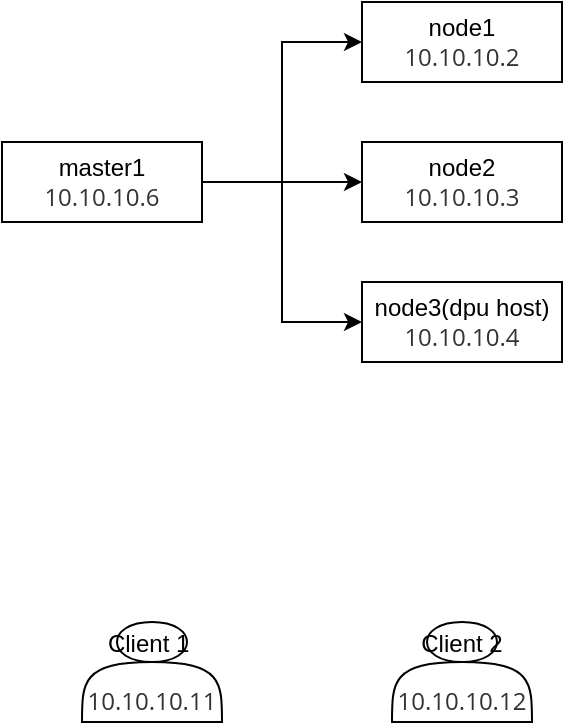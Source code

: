 <mxfile version="28.0.6">
  <diagram name="第 1 页" id="suvy1HZ4bt8ngp4mgRus">
    <mxGraphModel dx="763" dy="1126" grid="1" gridSize="10" guides="1" tooltips="1" connect="1" arrows="1" fold="1" page="1" pageScale="1" pageWidth="827" pageHeight="1169" math="0" shadow="0">
      <root>
        <mxCell id="0" />
        <mxCell id="1" parent="0" />
        <mxCell id="K8PyboY32x09uP1oWoMW-4" value="" style="edgeStyle=orthogonalEdgeStyle;rounded=0;orthogonalLoop=1;jettySize=auto;html=1;" parent="1" source="K8PyboY32x09uP1oWoMW-2" target="K8PyboY32x09uP1oWoMW-3" edge="1">
          <mxGeometry relative="1" as="geometry" />
        </mxCell>
        <mxCell id="K8PyboY32x09uP1oWoMW-7" style="edgeStyle=orthogonalEdgeStyle;rounded=0;orthogonalLoop=1;jettySize=auto;html=1;exitX=1;exitY=0.5;exitDx=0;exitDy=0;entryX=0;entryY=0.5;entryDx=0;entryDy=0;" parent="1" source="K8PyboY32x09uP1oWoMW-2" target="K8PyboY32x09uP1oWoMW-6" edge="1">
          <mxGeometry relative="1" as="geometry" />
        </mxCell>
        <mxCell id="K8PyboY32x09uP1oWoMW-8" style="edgeStyle=orthogonalEdgeStyle;rounded=0;orthogonalLoop=1;jettySize=auto;html=1;exitX=1;exitY=0.5;exitDx=0;exitDy=0;entryX=0;entryY=0.5;entryDx=0;entryDy=0;" parent="1" source="K8PyboY32x09uP1oWoMW-2" target="K8PyboY32x09uP1oWoMW-5" edge="1">
          <mxGeometry relative="1" as="geometry" />
        </mxCell>
        <mxCell id="K8PyboY32x09uP1oWoMW-2" value="master1&lt;br&gt;&lt;span style=&quot;caret-color: rgb(0, 122, 255); color: rgb(51, 51, 51); font-family: &amp;quot;Open Sans&amp;quot;, &amp;quot;Clear Sans&amp;quot;, &amp;quot;Helvetica Neue&amp;quot;, Helvetica, Arial, &amp;quot;Segoe UI Emoji&amp;quot;, &amp;quot;SF Pro&amp;quot;, sans-serif; orphans: 4; text-align: start; white-space-collapse: preserve; background-color: rgb(255, 255, 255);&quot;&gt;&lt;font style=&quot;font-size: 12px;&quot;&gt;10.10.10.6&lt;/font&gt;&lt;/span&gt;" style="rounded=0;whiteSpace=wrap;html=1;" parent="1" vertex="1">
          <mxGeometry x="100" y="210" width="100" height="40" as="geometry" />
        </mxCell>
        <mxCell id="K8PyboY32x09uP1oWoMW-3" value="node2&lt;br&gt;&lt;span style=&quot;color: rgb(51, 51, 51); font-family: &amp;quot;Open Sans&amp;quot;, &amp;quot;Clear Sans&amp;quot;, &amp;quot;Helvetica Neue&amp;quot;, Helvetica, Arial, &amp;quot;Segoe UI Emoji&amp;quot;, &amp;quot;SF Pro&amp;quot;, sans-serif; orphans: 4; text-align: start; caret-color: rgb(0, 122, 255); white-space-collapse: preserve; background-color: rgb(255, 255, 255);&quot;&gt;10.10.10.3&lt;/span&gt;" style="rounded=0;whiteSpace=wrap;html=1;" parent="1" vertex="1">
          <mxGeometry x="280" y="210" width="100" height="40" as="geometry" />
        </mxCell>
        <mxCell id="K8PyboY32x09uP1oWoMW-5" value="node1&lt;br&gt;&lt;span style=&quot;color: rgb(51, 51, 51); font-family: &amp;quot;Open Sans&amp;quot;, &amp;quot;Clear Sans&amp;quot;, &amp;quot;Helvetica Neue&amp;quot;, Helvetica, Arial, &amp;quot;Segoe UI Emoji&amp;quot;, &amp;quot;SF Pro&amp;quot;, sans-serif; orphans: 4; text-align: start; caret-color: rgb(0, 122, 255); white-space-collapse: preserve; background-color: rgb(255, 255, 255);&quot;&gt;10.10.10.2&lt;/span&gt;" style="rounded=0;whiteSpace=wrap;html=1;" parent="1" vertex="1">
          <mxGeometry x="280" y="140" width="100" height="40" as="geometry" />
        </mxCell>
        <mxCell id="K8PyboY32x09uP1oWoMW-6" value="node3(dpu host)&lt;div&gt;&lt;span style=&quot;color: rgb(51, 51, 51); font-family: &amp;quot;Open Sans&amp;quot;, &amp;quot;Clear Sans&amp;quot;, &amp;quot;Helvetica Neue&amp;quot;, Helvetica, Arial, &amp;quot;Segoe UI Emoji&amp;quot;, &amp;quot;SF Pro&amp;quot;, sans-serif; orphans: 4; text-align: start; caret-color: rgb(0, 122, 255); white-space-collapse: preserve; background-color: rgb(255, 255, 255);&quot;&gt;10.10.10.4&lt;/span&gt;&lt;/div&gt;" style="rounded=0;whiteSpace=wrap;html=1;" parent="1" vertex="1">
          <mxGeometry x="280" y="280" width="100" height="40" as="geometry" />
        </mxCell>
        <mxCell id="9e5Xm1mwAJ-Z70lC7RG3-2" value="Client 1&amp;nbsp;&lt;br&gt;&lt;span style=&quot;color: rgb(51, 51, 51); font-family: &amp;quot;Open Sans&amp;quot;, &amp;quot;Clear Sans&amp;quot;, &amp;quot;Helvetica Neue&amp;quot;, Helvetica, Arial, &amp;quot;Segoe UI Emoji&amp;quot;, &amp;quot;SF Pro&amp;quot;, sans-serif; orphans: 4; text-align: start; caret-color: rgb(0, 122, 255); white-space-collapse: preserve; background-color: rgb(255, 255, 255);&quot;&gt;&lt;br/&gt;10.10.10.11&lt;/span&gt;" style="shape=actor;whiteSpace=wrap;html=1;" vertex="1" parent="1">
          <mxGeometry x="140" y="450" width="70" height="50" as="geometry" />
        </mxCell>
        <mxCell id="9e5Xm1mwAJ-Z70lC7RG3-3" value="Client 2&lt;br&gt;&lt;span style=&quot;color: rgb(51, 51, 51); font-family: &amp;quot;Open Sans&amp;quot;, &amp;quot;Clear Sans&amp;quot;, &amp;quot;Helvetica Neue&amp;quot;, Helvetica, Arial, &amp;quot;Segoe UI Emoji&amp;quot;, &amp;quot;SF Pro&amp;quot;, sans-serif; orphans: 4; text-align: start; caret-color: rgb(0, 122, 255); white-space-collapse: preserve; background-color: rgb(255, 255, 255);&quot;&gt;&lt;br/&gt;10.10.10.12&lt;/span&gt;" style="shape=actor;whiteSpace=wrap;html=1;" vertex="1" parent="1">
          <mxGeometry x="295" y="450" width="70" height="50" as="geometry" />
        </mxCell>
      </root>
    </mxGraphModel>
  </diagram>
</mxfile>
